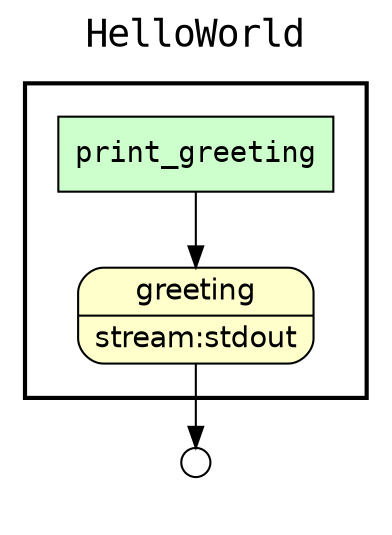 digraph Workflow {
rankdir=TB
fontname=Courier; fontsize=18; labelloc=t
label=HelloWorld
subgraph cluster_workflow_box_outer { label=""; color=black; penwidth=2
subgraph cluster_workflow_box_inner { label=""; color=white
node[shape=box style=filled fillcolor="#CCFFCC" peripheries=1 fontname=Courier]
print_greeting
node[shape=box style="rounded,filled" fillcolor="#FFFFCC" peripheries=1 fontname=Helvetica]
greeting [shape=record rankdir=LR label="{<f0> greeting |<f1> stream\:stdout}"];
node[shape=box style="rounded,filled" fillcolor="#FCFCFC" peripheries=1 fontname=Helvetica]
print_greeting -> greeting
}}
subgraph cluster_output_ports_group_outer { label=""; color=white
subgraph cluster_output_ports_group_inner { label=""; color=white
node[shape=circle style="rounded,filled" fillcolor="#FFFFFF" peripheries=1 fontname=Helvetica width=0.2]
greeting_output_port [label=""]
}}
greeting -> greeting_output_port
}
